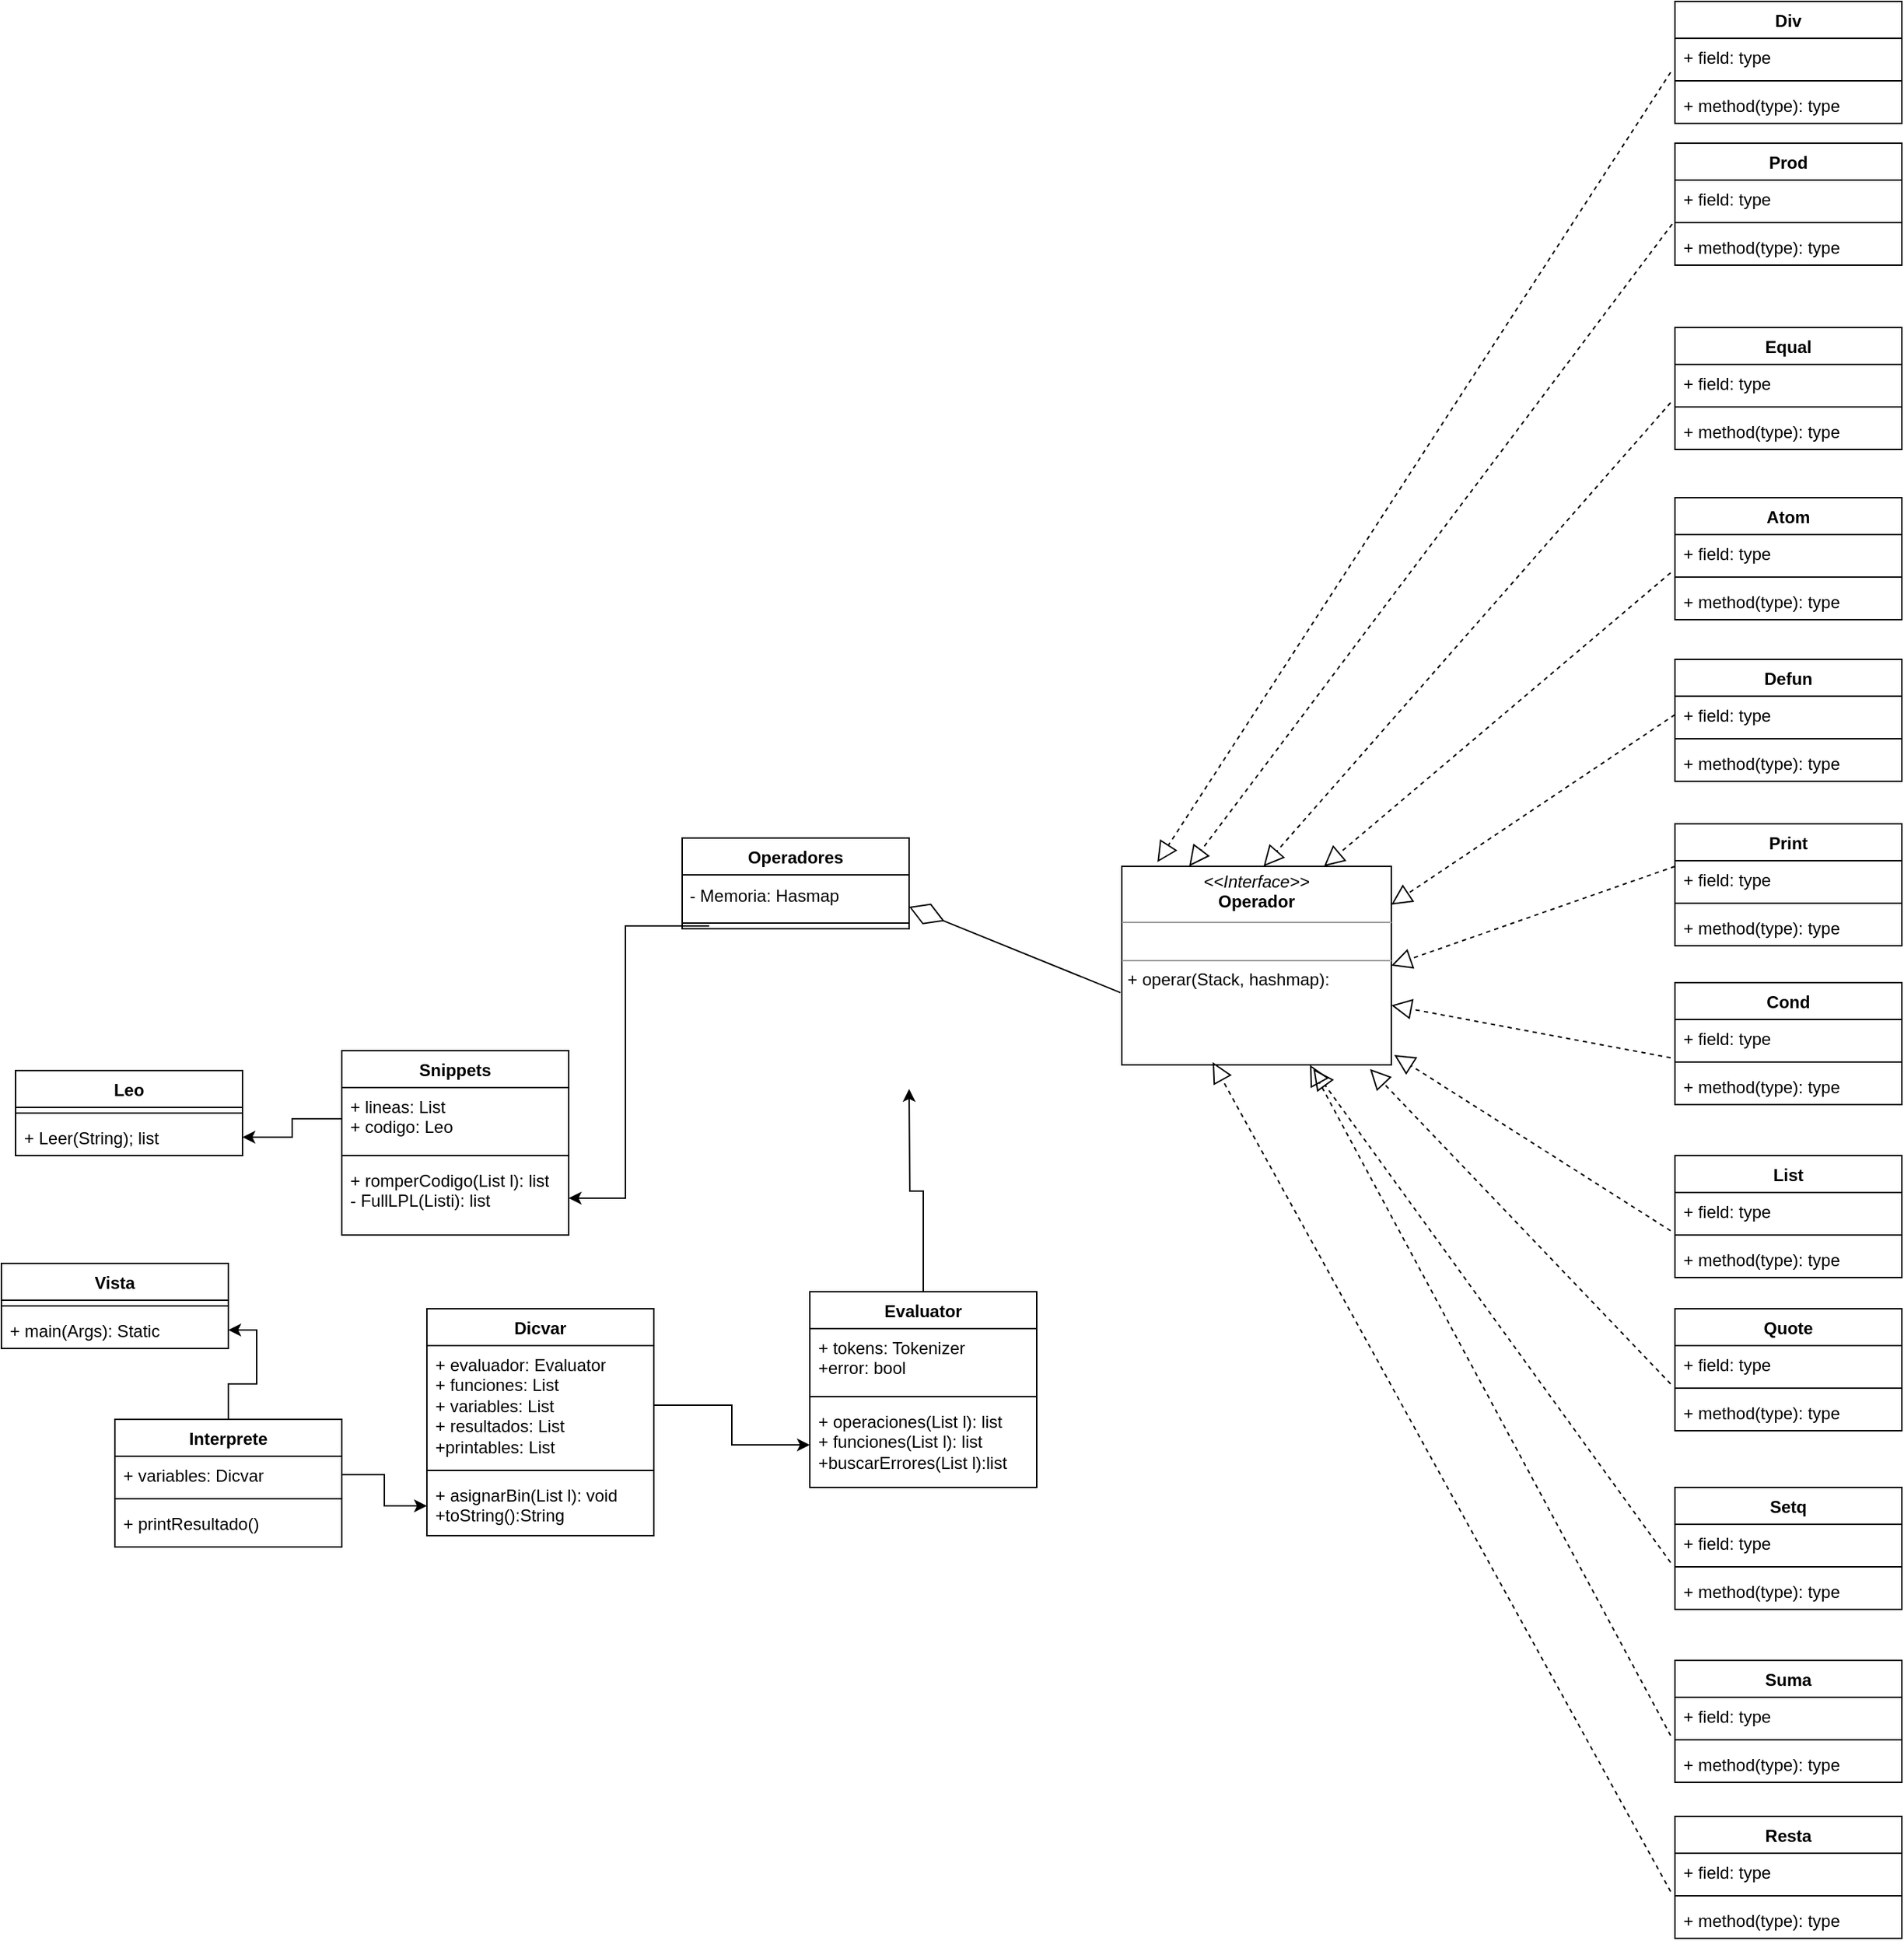 <mxfile version="23.1.5" type="github">
  <diagram name="Page-1" id="JpCuFXPdGt1TlHyqVDnh">
    <mxGraphModel dx="1408" dy="1866" grid="1" gridSize="10" guides="1" tooltips="1" connect="1" arrows="1" fold="1" page="1" pageScale="1" pageWidth="850" pageHeight="1100" math="0" shadow="0">
      <root>
        <mxCell id="0" />
        <mxCell id="1" parent="0" />
        <mxCell id="5UZbCJWthwGWNHGHdNs5-1" value="Leo" style="swimlane;fontStyle=1;align=center;verticalAlign=top;childLayout=stackLayout;horizontal=1;startSize=26;horizontalStack=0;resizeParent=1;resizeParentMax=0;resizeLast=0;collapsible=1;marginBottom=0;whiteSpace=wrap;html=1;" parent="1" vertex="1">
          <mxGeometry x="40" y="204" width="160" height="60" as="geometry" />
        </mxCell>
        <mxCell id="5UZbCJWthwGWNHGHdNs5-3" value="" style="line;strokeWidth=1;fillColor=none;align=left;verticalAlign=middle;spacingTop=-1;spacingLeft=3;spacingRight=3;rotatable=0;labelPosition=right;points=[];portConstraint=eastwest;strokeColor=inherit;" parent="5UZbCJWthwGWNHGHdNs5-1" vertex="1">
          <mxGeometry y="26" width="160" height="8" as="geometry" />
        </mxCell>
        <mxCell id="5UZbCJWthwGWNHGHdNs5-4" value="+ Leer(String); list" style="text;strokeColor=none;fillColor=none;align=left;verticalAlign=top;spacingLeft=4;spacingRight=4;overflow=hidden;rotatable=0;points=[[0,0.5],[1,0.5]];portConstraint=eastwest;whiteSpace=wrap;html=1;" parent="5UZbCJWthwGWNHGHdNs5-1" vertex="1">
          <mxGeometry y="34" width="160" height="26" as="geometry" />
        </mxCell>
        <mxCell id="5UZbCJWthwGWNHGHdNs5-5" value="Snippets" style="swimlane;fontStyle=1;align=center;verticalAlign=top;childLayout=stackLayout;horizontal=1;startSize=26;horizontalStack=0;resizeParent=1;resizeParentMax=0;resizeLast=0;collapsible=1;marginBottom=0;whiteSpace=wrap;html=1;" parent="1" vertex="1">
          <mxGeometry x="270" y="190" width="160" height="130" as="geometry" />
        </mxCell>
        <mxCell id="5UZbCJWthwGWNHGHdNs5-6" value="+ lineas: List&lt;br&gt;&lt;div&gt;+ codigo: Leo &lt;br&gt;&lt;/div&gt;" style="text;strokeColor=none;fillColor=none;align=left;verticalAlign=top;spacingLeft=4;spacingRight=4;overflow=hidden;rotatable=0;points=[[0,0.5],[1,0.5]];portConstraint=eastwest;whiteSpace=wrap;html=1;" parent="5UZbCJWthwGWNHGHdNs5-5" vertex="1">
          <mxGeometry y="26" width="160" height="44" as="geometry" />
        </mxCell>
        <mxCell id="5UZbCJWthwGWNHGHdNs5-7" value="" style="line;strokeWidth=1;fillColor=none;align=left;verticalAlign=middle;spacingTop=-1;spacingLeft=3;spacingRight=3;rotatable=0;labelPosition=right;points=[];portConstraint=eastwest;strokeColor=inherit;" parent="5UZbCJWthwGWNHGHdNs5-5" vertex="1">
          <mxGeometry y="70" width="160" height="8" as="geometry" />
        </mxCell>
        <mxCell id="5UZbCJWthwGWNHGHdNs5-8" value="&lt;div&gt;+ romperCodigo(List l): list&lt;/div&gt;&lt;div&gt;- FullLPL(Listi): list&lt;br&gt;&lt;/div&gt;" style="text;strokeColor=none;fillColor=none;align=left;verticalAlign=top;spacingLeft=4;spacingRight=4;overflow=hidden;rotatable=0;points=[[0,0.5],[1,0.5]];portConstraint=eastwest;whiteSpace=wrap;html=1;" parent="5UZbCJWthwGWNHGHdNs5-5" vertex="1">
          <mxGeometry y="78" width="160" height="52" as="geometry" />
        </mxCell>
        <mxCell id="P4aWW70ou-ttkWRBa2Ba-13" value="" style="edgeStyle=orthogonalEdgeStyle;rounded=0;orthogonalLoop=1;jettySize=auto;html=1;" parent="1" source="fjU_ncSxpyJGAqyXhVNC-1" edge="1">
          <mxGeometry relative="1" as="geometry">
            <mxPoint x="670" y="217" as="targetPoint" />
          </mxGeometry>
        </mxCell>
        <mxCell id="fjU_ncSxpyJGAqyXhVNC-1" value="Evaluator" style="swimlane;fontStyle=1;align=center;verticalAlign=top;childLayout=stackLayout;horizontal=1;startSize=26;horizontalStack=0;resizeParent=1;resizeParentMax=0;resizeLast=0;collapsible=1;marginBottom=0;whiteSpace=wrap;html=1;" parent="1" vertex="1">
          <mxGeometry x="600" y="360" width="160" height="138" as="geometry" />
        </mxCell>
        <mxCell id="fjU_ncSxpyJGAqyXhVNC-2" value="+ tokens: Tokenizer&lt;br&gt;+error: bool" style="text;strokeColor=none;fillColor=none;align=left;verticalAlign=top;spacingLeft=4;spacingRight=4;overflow=hidden;rotatable=0;points=[[0,0.5],[1,0.5]];portConstraint=eastwest;whiteSpace=wrap;html=1;" parent="fjU_ncSxpyJGAqyXhVNC-1" vertex="1">
          <mxGeometry y="26" width="160" height="44" as="geometry" />
        </mxCell>
        <mxCell id="fjU_ncSxpyJGAqyXhVNC-3" value="" style="line;strokeWidth=1;fillColor=none;align=left;verticalAlign=middle;spacingTop=-1;spacingLeft=3;spacingRight=3;rotatable=0;labelPosition=right;points=[];portConstraint=eastwest;strokeColor=inherit;" parent="fjU_ncSxpyJGAqyXhVNC-1" vertex="1">
          <mxGeometry y="70" width="160" height="8" as="geometry" />
        </mxCell>
        <mxCell id="fjU_ncSxpyJGAqyXhVNC-4" value="+ operaciones(List l): list&lt;br&gt;+ funciones(List l): list&lt;br&gt;+buscarErrores(List l):list" style="text;strokeColor=none;fillColor=none;align=left;verticalAlign=top;spacingLeft=4;spacingRight=4;overflow=hidden;rotatable=0;points=[[0,0.5],[1,0.5]];portConstraint=eastwest;whiteSpace=wrap;html=1;" parent="fjU_ncSxpyJGAqyXhVNC-1" vertex="1">
          <mxGeometry y="78" width="160" height="60" as="geometry" />
        </mxCell>
        <mxCell id="fjU_ncSxpyJGAqyXhVNC-5" value="Operadores" style="swimlane;fontStyle=1;align=center;verticalAlign=top;childLayout=stackLayout;horizontal=1;startSize=26;horizontalStack=0;resizeParent=1;resizeParentMax=0;resizeLast=0;collapsible=1;marginBottom=0;whiteSpace=wrap;html=1;" parent="1" vertex="1">
          <mxGeometry x="510" y="40" width="160" height="64" as="geometry" />
        </mxCell>
        <mxCell id="BezV7rV77AQj2X8olvaz-1" value="&amp;nbsp;- Memoria: Hasmap " style="text;html=1;align=left;verticalAlign=middle;whiteSpace=wrap;rounded=0;" vertex="1" parent="fjU_ncSxpyJGAqyXhVNC-5">
          <mxGeometry y="26" width="160" height="30" as="geometry" />
        </mxCell>
        <mxCell id="fjU_ncSxpyJGAqyXhVNC-7" value="" style="line;strokeWidth=1;fillColor=none;align=left;verticalAlign=middle;spacingTop=-1;spacingLeft=3;spacingRight=3;rotatable=0;labelPosition=right;points=[];portConstraint=eastwest;strokeColor=inherit;" parent="fjU_ncSxpyJGAqyXhVNC-5" vertex="1">
          <mxGeometry y="56" width="160" height="8" as="geometry" />
        </mxCell>
        <mxCell id="fjU_ncSxpyJGAqyXhVNC-9" value="Dicvar" style="swimlane;fontStyle=1;align=center;verticalAlign=top;childLayout=stackLayout;horizontal=1;startSize=26;horizontalStack=0;resizeParent=1;resizeParentMax=0;resizeLast=0;collapsible=1;marginBottom=0;whiteSpace=wrap;html=1;" parent="1" vertex="1">
          <mxGeometry x="330" y="372" width="160" height="160" as="geometry" />
        </mxCell>
        <mxCell id="fjU_ncSxpyJGAqyXhVNC-10" value="+ evaluador: Evaluator&lt;br&gt;+ funciones: List&lt;br&gt;+ variables: List&lt;br&gt;+ resultados: List&lt;br&gt;+printables: List" style="text;strokeColor=none;fillColor=none;align=left;verticalAlign=top;spacingLeft=4;spacingRight=4;overflow=hidden;rotatable=0;points=[[0,0.5],[1,0.5]];portConstraint=eastwest;whiteSpace=wrap;html=1;" parent="fjU_ncSxpyJGAqyXhVNC-9" vertex="1">
          <mxGeometry y="26" width="160" height="84" as="geometry" />
        </mxCell>
        <mxCell id="fjU_ncSxpyJGAqyXhVNC-11" value="" style="line;strokeWidth=1;fillColor=none;align=left;verticalAlign=middle;spacingTop=-1;spacingLeft=3;spacingRight=3;rotatable=0;labelPosition=right;points=[];portConstraint=eastwest;strokeColor=inherit;" parent="fjU_ncSxpyJGAqyXhVNC-9" vertex="1">
          <mxGeometry y="110" width="160" height="8" as="geometry" />
        </mxCell>
        <mxCell id="fjU_ncSxpyJGAqyXhVNC-12" value="+ asignarBin(List l): void&lt;br&gt;+toString():String" style="text;strokeColor=none;fillColor=none;align=left;verticalAlign=top;spacingLeft=4;spacingRight=4;overflow=hidden;rotatable=0;points=[[0,0.5],[1,0.5]];portConstraint=eastwest;whiteSpace=wrap;html=1;" parent="fjU_ncSxpyJGAqyXhVNC-9" vertex="1">
          <mxGeometry y="118" width="160" height="42" as="geometry" />
        </mxCell>
        <mxCell id="P4aWW70ou-ttkWRBa2Ba-2" value="Vista" style="swimlane;fontStyle=1;align=center;verticalAlign=top;childLayout=stackLayout;horizontal=1;startSize=26;horizontalStack=0;resizeParent=1;resizeParentMax=0;resizeLast=0;collapsible=1;marginBottom=0;whiteSpace=wrap;html=1;" parent="1" vertex="1">
          <mxGeometry x="30" y="340" width="160" height="60" as="geometry" />
        </mxCell>
        <mxCell id="P4aWW70ou-ttkWRBa2Ba-4" value="" style="line;strokeWidth=1;fillColor=none;align=left;verticalAlign=middle;spacingTop=-1;spacingLeft=3;spacingRight=3;rotatable=0;labelPosition=right;points=[];portConstraint=eastwest;strokeColor=inherit;" parent="P4aWW70ou-ttkWRBa2Ba-2" vertex="1">
          <mxGeometry y="26" width="160" height="8" as="geometry" />
        </mxCell>
        <mxCell id="P4aWW70ou-ttkWRBa2Ba-5" value="+ main(Args): Static" style="text;strokeColor=none;fillColor=none;align=left;verticalAlign=top;spacingLeft=4;spacingRight=4;overflow=hidden;rotatable=0;points=[[0,0.5],[1,0.5]];portConstraint=eastwest;whiteSpace=wrap;html=1;" parent="P4aWW70ou-ttkWRBa2Ba-2" vertex="1">
          <mxGeometry y="34" width="160" height="26" as="geometry" />
        </mxCell>
        <mxCell id="P4aWW70ou-ttkWRBa2Ba-11" value="" style="edgeStyle=orthogonalEdgeStyle;rounded=0;orthogonalLoop=1;jettySize=auto;html=1;" parent="1" source="5UZbCJWthwGWNHGHdNs5-6" target="5UZbCJWthwGWNHGHdNs5-4" edge="1">
          <mxGeometry relative="1" as="geometry" />
        </mxCell>
        <mxCell id="P4aWW70ou-ttkWRBa2Ba-12" value="" style="edgeStyle=orthogonalEdgeStyle;rounded=0;orthogonalLoop=1;jettySize=auto;html=1;exitX=0.119;exitY=0.75;exitDx=0;exitDy=0;exitPerimeter=0;" parent="1" source="fjU_ncSxpyJGAqyXhVNC-7" target="5UZbCJWthwGWNHGHdNs5-8" edge="1">
          <mxGeometry relative="1" as="geometry">
            <mxPoint x="510" y="217" as="sourcePoint" />
          </mxGeometry>
        </mxCell>
        <mxCell id="P4aWW70ou-ttkWRBa2Ba-14" value="" style="edgeStyle=orthogonalEdgeStyle;rounded=0;orthogonalLoop=1;jettySize=auto;html=1;" parent="1" source="fjU_ncSxpyJGAqyXhVNC-10" target="fjU_ncSxpyJGAqyXhVNC-4" edge="1">
          <mxGeometry relative="1" as="geometry" />
        </mxCell>
        <mxCell id="P4aWW70ou-ttkWRBa2Ba-21" value="" style="edgeStyle=orthogonalEdgeStyle;rounded=0;orthogonalLoop=1;jettySize=auto;html=1;" parent="1" source="P4aWW70ou-ttkWRBa2Ba-16" target="P4aWW70ou-ttkWRBa2Ba-5" edge="1">
          <mxGeometry relative="1" as="geometry" />
        </mxCell>
        <mxCell id="P4aWW70ou-ttkWRBa2Ba-16" value="Interprete" style="swimlane;fontStyle=1;align=center;verticalAlign=top;childLayout=stackLayout;horizontal=1;startSize=26;horizontalStack=0;resizeParent=1;resizeParentMax=0;resizeLast=0;collapsible=1;marginBottom=0;whiteSpace=wrap;html=1;" parent="1" vertex="1">
          <mxGeometry x="110" y="450" width="160" height="90" as="geometry" />
        </mxCell>
        <mxCell id="P4aWW70ou-ttkWRBa2Ba-17" value="+ variables: Dicvar" style="text;strokeColor=none;fillColor=none;align=left;verticalAlign=top;spacingLeft=4;spacingRight=4;overflow=hidden;rotatable=0;points=[[0,0.5],[1,0.5]];portConstraint=eastwest;whiteSpace=wrap;html=1;" parent="P4aWW70ou-ttkWRBa2Ba-16" vertex="1">
          <mxGeometry y="26" width="160" height="26" as="geometry" />
        </mxCell>
        <mxCell id="P4aWW70ou-ttkWRBa2Ba-18" value="" style="line;strokeWidth=1;fillColor=none;align=left;verticalAlign=middle;spacingTop=-1;spacingLeft=3;spacingRight=3;rotatable=0;labelPosition=right;points=[];portConstraint=eastwest;strokeColor=inherit;" parent="P4aWW70ou-ttkWRBa2Ba-16" vertex="1">
          <mxGeometry y="52" width="160" height="8" as="geometry" />
        </mxCell>
        <mxCell id="P4aWW70ou-ttkWRBa2Ba-19" value="+ printResultado()" style="text;strokeColor=none;fillColor=none;align=left;verticalAlign=top;spacingLeft=4;spacingRight=4;overflow=hidden;rotatable=0;points=[[0,0.5],[1,0.5]];portConstraint=eastwest;whiteSpace=wrap;html=1;" parent="P4aWW70ou-ttkWRBa2Ba-16" vertex="1">
          <mxGeometry y="60" width="160" height="30" as="geometry" />
        </mxCell>
        <mxCell id="P4aWW70ou-ttkWRBa2Ba-20" value="" style="edgeStyle=orthogonalEdgeStyle;rounded=0;orthogonalLoop=1;jettySize=auto;html=1;" parent="1" source="P4aWW70ou-ttkWRBa2Ba-17" target="fjU_ncSxpyJGAqyXhVNC-12" edge="1">
          <mxGeometry relative="1" as="geometry" />
        </mxCell>
        <mxCell id="BezV7rV77AQj2X8olvaz-2" value="&lt;p style=&quot;margin:0px;margin-top:4px;text-align:center;&quot;&gt;&lt;i&gt;&amp;lt;&amp;lt;Interface&amp;gt;&amp;gt;&lt;/i&gt;&lt;br&gt;&lt;b&gt;Operador&lt;/b&gt;&lt;br&gt;&lt;/p&gt;&lt;hr size=&quot;1&quot;&gt;&lt;p style=&quot;margin:0px;margin-left:4px;&quot;&gt;&lt;br&gt;&lt;/p&gt;&lt;hr size=&quot;1&quot;&gt;&lt;p style=&quot;margin:0px;margin-left:4px;&quot;&gt;+ operar(Stack, hashmap):&lt;/p&gt;&lt;p style=&quot;margin:0px;margin-left:4px;&quot;&gt;&lt;br&gt;&lt;/p&gt;" style="verticalAlign=top;align=left;overflow=fill;html=1;whiteSpace=wrap;" vertex="1" parent="1">
          <mxGeometry x="820" y="60" width="190" height="140" as="geometry" />
        </mxCell>
        <mxCell id="BezV7rV77AQj2X8olvaz-3" value="" style="endArrow=diamondThin;endFill=0;endSize=24;html=1;rounded=0;exitX=-0.005;exitY=0.636;exitDx=0;exitDy=0;exitPerimeter=0;entryX=1;entryY=0.75;entryDx=0;entryDy=0;" edge="1" parent="1" source="BezV7rV77AQj2X8olvaz-2" target="BezV7rV77AQj2X8olvaz-1">
          <mxGeometry width="160" relative="1" as="geometry">
            <mxPoint x="750" y="400" as="sourcePoint" />
            <mxPoint x="910" y="400" as="targetPoint" />
          </mxGeometry>
        </mxCell>
        <mxCell id="BezV7rV77AQj2X8olvaz-4" value="" style="endArrow=block;dashed=1;endFill=0;endSize=12;html=1;rounded=0;entryX=1;entryY=0.193;entryDx=0;entryDy=0;entryPerimeter=0;exitX=0;exitY=0.5;exitDx=0;exitDy=0;" edge="1" parent="1" source="BezV7rV77AQj2X8olvaz-6" target="BezV7rV77AQj2X8olvaz-2">
          <mxGeometry width="160" relative="1" as="geometry">
            <mxPoint x="1210" y="-114" as="sourcePoint" />
            <mxPoint x="1270" y="400" as="targetPoint" />
          </mxGeometry>
        </mxCell>
        <mxCell id="BezV7rV77AQj2X8olvaz-5" value="Defun" style="swimlane;fontStyle=1;align=center;verticalAlign=top;childLayout=stackLayout;horizontal=1;startSize=26;horizontalStack=0;resizeParent=1;resizeParentMax=0;resizeLast=0;collapsible=1;marginBottom=0;whiteSpace=wrap;html=1;" vertex="1" parent="1">
          <mxGeometry x="1210" y="-86" width="160" height="86" as="geometry" />
        </mxCell>
        <mxCell id="BezV7rV77AQj2X8olvaz-6" value="+ field: type" style="text;strokeColor=none;fillColor=none;align=left;verticalAlign=top;spacingLeft=4;spacingRight=4;overflow=hidden;rotatable=0;points=[[0,0.5],[1,0.5]];portConstraint=eastwest;whiteSpace=wrap;html=1;" vertex="1" parent="BezV7rV77AQj2X8olvaz-5">
          <mxGeometry y="26" width="160" height="26" as="geometry" />
        </mxCell>
        <mxCell id="BezV7rV77AQj2X8olvaz-7" value="" style="line;strokeWidth=1;fillColor=none;align=left;verticalAlign=middle;spacingTop=-1;spacingLeft=3;spacingRight=3;rotatable=0;labelPosition=right;points=[];portConstraint=eastwest;strokeColor=inherit;" vertex="1" parent="BezV7rV77AQj2X8olvaz-5">
          <mxGeometry y="52" width="160" height="8" as="geometry" />
        </mxCell>
        <mxCell id="BezV7rV77AQj2X8olvaz-8" value="+ method(type): type" style="text;strokeColor=none;fillColor=none;align=left;verticalAlign=top;spacingLeft=4;spacingRight=4;overflow=hidden;rotatable=0;points=[[0,0.5],[1,0.5]];portConstraint=eastwest;whiteSpace=wrap;html=1;" vertex="1" parent="BezV7rV77AQj2X8olvaz-5">
          <mxGeometry y="60" width="160" height="26" as="geometry" />
        </mxCell>
        <mxCell id="BezV7rV77AQj2X8olvaz-12" value="Print" style="swimlane;fontStyle=1;align=center;verticalAlign=top;childLayout=stackLayout;horizontal=1;startSize=26;horizontalStack=0;resizeParent=1;resizeParentMax=0;resizeLast=0;collapsible=1;marginBottom=0;whiteSpace=wrap;html=1;" vertex="1" parent="1">
          <mxGeometry x="1210" y="30" width="160" height="86" as="geometry" />
        </mxCell>
        <mxCell id="BezV7rV77AQj2X8olvaz-13" value="+ field: type" style="text;strokeColor=none;fillColor=none;align=left;verticalAlign=top;spacingLeft=4;spacingRight=4;overflow=hidden;rotatable=0;points=[[0,0.5],[1,0.5]];portConstraint=eastwest;whiteSpace=wrap;html=1;" vertex="1" parent="BezV7rV77AQj2X8olvaz-12">
          <mxGeometry y="26" width="160" height="26" as="geometry" />
        </mxCell>
        <mxCell id="BezV7rV77AQj2X8olvaz-14" value="" style="line;strokeWidth=1;fillColor=none;align=left;verticalAlign=middle;spacingTop=-1;spacingLeft=3;spacingRight=3;rotatable=0;labelPosition=right;points=[];portConstraint=eastwest;strokeColor=inherit;" vertex="1" parent="BezV7rV77AQj2X8olvaz-12">
          <mxGeometry y="52" width="160" height="8" as="geometry" />
        </mxCell>
        <mxCell id="BezV7rV77AQj2X8olvaz-15" value="+ method(type): type" style="text;strokeColor=none;fillColor=none;align=left;verticalAlign=top;spacingLeft=4;spacingRight=4;overflow=hidden;rotatable=0;points=[[0,0.5],[1,0.5]];portConstraint=eastwest;whiteSpace=wrap;html=1;" vertex="1" parent="BezV7rV77AQj2X8olvaz-12">
          <mxGeometry y="60" width="160" height="26" as="geometry" />
        </mxCell>
        <mxCell id="BezV7rV77AQj2X8olvaz-17" value="Cond" style="swimlane;fontStyle=1;align=center;verticalAlign=top;childLayout=stackLayout;horizontal=1;startSize=26;horizontalStack=0;resizeParent=1;resizeParentMax=0;resizeLast=0;collapsible=1;marginBottom=0;whiteSpace=wrap;html=1;" vertex="1" parent="1">
          <mxGeometry x="1210" y="142" width="160" height="86" as="geometry" />
        </mxCell>
        <mxCell id="BezV7rV77AQj2X8olvaz-18" value="+ field: type" style="text;strokeColor=none;fillColor=none;align=left;verticalAlign=top;spacingLeft=4;spacingRight=4;overflow=hidden;rotatable=0;points=[[0,0.5],[1,0.5]];portConstraint=eastwest;whiteSpace=wrap;html=1;" vertex="1" parent="BezV7rV77AQj2X8olvaz-17">
          <mxGeometry y="26" width="160" height="26" as="geometry" />
        </mxCell>
        <mxCell id="BezV7rV77AQj2X8olvaz-19" value="" style="line;strokeWidth=1;fillColor=none;align=left;verticalAlign=middle;spacingTop=-1;spacingLeft=3;spacingRight=3;rotatable=0;labelPosition=right;points=[];portConstraint=eastwest;strokeColor=inherit;" vertex="1" parent="BezV7rV77AQj2X8olvaz-17">
          <mxGeometry y="52" width="160" height="8" as="geometry" />
        </mxCell>
        <mxCell id="BezV7rV77AQj2X8olvaz-20" value="+ method(type): type" style="text;strokeColor=none;fillColor=none;align=left;verticalAlign=top;spacingLeft=4;spacingRight=4;overflow=hidden;rotatable=0;points=[[0,0.5],[1,0.5]];portConstraint=eastwest;whiteSpace=wrap;html=1;" vertex="1" parent="BezV7rV77AQj2X8olvaz-17">
          <mxGeometry y="60" width="160" height="26" as="geometry" />
        </mxCell>
        <mxCell id="BezV7rV77AQj2X8olvaz-21" value="" style="endArrow=block;dashed=1;endFill=0;endSize=12;html=1;rounded=0;entryX=1;entryY=0.5;entryDx=0;entryDy=0;" edge="1" parent="1" target="BezV7rV77AQj2X8olvaz-2">
          <mxGeometry width="160" relative="1" as="geometry">
            <mxPoint x="1210" y="60" as="sourcePoint" />
            <mxPoint x="1010" y="261" as="targetPoint" />
          </mxGeometry>
        </mxCell>
        <mxCell id="BezV7rV77AQj2X8olvaz-22" value="" style="endArrow=block;dashed=1;endFill=0;endSize=12;html=1;rounded=0;entryX=1;entryY=0.7;entryDx=0;entryDy=0;entryPerimeter=0;exitX=-0.019;exitY=1.038;exitDx=0;exitDy=0;exitPerimeter=0;" edge="1" parent="1" source="BezV7rV77AQj2X8olvaz-18" target="BezV7rV77AQj2X8olvaz-2">
          <mxGeometry width="160" relative="1" as="geometry">
            <mxPoint x="1220" y="199" as="sourcePoint" />
            <mxPoint x="1020" y="400" as="targetPoint" />
          </mxGeometry>
        </mxCell>
        <mxCell id="BezV7rV77AQj2X8olvaz-23" value="List" style="swimlane;fontStyle=1;align=center;verticalAlign=top;childLayout=stackLayout;horizontal=1;startSize=26;horizontalStack=0;resizeParent=1;resizeParentMax=0;resizeLast=0;collapsible=1;marginBottom=0;whiteSpace=wrap;html=1;" vertex="1" parent="1">
          <mxGeometry x="1210" y="264" width="160" height="86" as="geometry" />
        </mxCell>
        <mxCell id="BezV7rV77AQj2X8olvaz-24" value="+ field: type" style="text;strokeColor=none;fillColor=none;align=left;verticalAlign=top;spacingLeft=4;spacingRight=4;overflow=hidden;rotatable=0;points=[[0,0.5],[1,0.5]];portConstraint=eastwest;whiteSpace=wrap;html=1;" vertex="1" parent="BezV7rV77AQj2X8olvaz-23">
          <mxGeometry y="26" width="160" height="26" as="geometry" />
        </mxCell>
        <mxCell id="BezV7rV77AQj2X8olvaz-25" value="" style="line;strokeWidth=1;fillColor=none;align=left;verticalAlign=middle;spacingTop=-1;spacingLeft=3;spacingRight=3;rotatable=0;labelPosition=right;points=[];portConstraint=eastwest;strokeColor=inherit;" vertex="1" parent="BezV7rV77AQj2X8olvaz-23">
          <mxGeometry y="52" width="160" height="8" as="geometry" />
        </mxCell>
        <mxCell id="BezV7rV77AQj2X8olvaz-26" value="+ method(type): type" style="text;strokeColor=none;fillColor=none;align=left;verticalAlign=top;spacingLeft=4;spacingRight=4;overflow=hidden;rotatable=0;points=[[0,0.5],[1,0.5]];portConstraint=eastwest;whiteSpace=wrap;html=1;" vertex="1" parent="BezV7rV77AQj2X8olvaz-23">
          <mxGeometry y="60" width="160" height="26" as="geometry" />
        </mxCell>
        <mxCell id="BezV7rV77AQj2X8olvaz-27" value="" style="endArrow=block;dashed=1;endFill=0;endSize=12;html=1;rounded=0;entryX=1.011;entryY=0.95;entryDx=0;entryDy=0;entryPerimeter=0;exitX=-0.019;exitY=1.038;exitDx=0;exitDy=0;exitPerimeter=0;" edge="1" parent="1" source="BezV7rV77AQj2X8olvaz-24" target="BezV7rV77AQj2X8olvaz-2">
          <mxGeometry width="160" relative="1" as="geometry">
            <mxPoint x="1210" y="389" as="sourcePoint" />
            <mxPoint x="1010" y="590" as="targetPoint" />
          </mxGeometry>
        </mxCell>
        <mxCell id="BezV7rV77AQj2X8olvaz-28" value="Quote" style="swimlane;fontStyle=1;align=center;verticalAlign=top;childLayout=stackLayout;horizontal=1;startSize=26;horizontalStack=0;resizeParent=1;resizeParentMax=0;resizeLast=0;collapsible=1;marginBottom=0;whiteSpace=wrap;html=1;" vertex="1" parent="1">
          <mxGeometry x="1210" y="372" width="160" height="86" as="geometry" />
        </mxCell>
        <mxCell id="BezV7rV77AQj2X8olvaz-29" value="+ field: type" style="text;strokeColor=none;fillColor=none;align=left;verticalAlign=top;spacingLeft=4;spacingRight=4;overflow=hidden;rotatable=0;points=[[0,0.5],[1,0.5]];portConstraint=eastwest;whiteSpace=wrap;html=1;" vertex="1" parent="BezV7rV77AQj2X8olvaz-28">
          <mxGeometry y="26" width="160" height="26" as="geometry" />
        </mxCell>
        <mxCell id="BezV7rV77AQj2X8olvaz-30" value="" style="line;strokeWidth=1;fillColor=none;align=left;verticalAlign=middle;spacingTop=-1;spacingLeft=3;spacingRight=3;rotatable=0;labelPosition=right;points=[];portConstraint=eastwest;strokeColor=inherit;" vertex="1" parent="BezV7rV77AQj2X8olvaz-28">
          <mxGeometry y="52" width="160" height="8" as="geometry" />
        </mxCell>
        <mxCell id="BezV7rV77AQj2X8olvaz-31" value="+ method(type): type" style="text;strokeColor=none;fillColor=none;align=left;verticalAlign=top;spacingLeft=4;spacingRight=4;overflow=hidden;rotatable=0;points=[[0,0.5],[1,0.5]];portConstraint=eastwest;whiteSpace=wrap;html=1;" vertex="1" parent="BezV7rV77AQj2X8olvaz-28">
          <mxGeometry y="60" width="160" height="26" as="geometry" />
        </mxCell>
        <mxCell id="BezV7rV77AQj2X8olvaz-32" value="" style="endArrow=block;dashed=1;endFill=0;endSize=12;html=1;rounded=0;entryX=0.921;entryY=1.021;entryDx=0;entryDy=0;entryPerimeter=0;exitX=-0.019;exitY=1.038;exitDx=0;exitDy=0;exitPerimeter=0;" edge="1" parent="1" source="BezV7rV77AQj2X8olvaz-29" target="BezV7rV77AQj2X8olvaz-2">
          <mxGeometry width="160" relative="1" as="geometry">
            <mxPoint x="1200" y="527" as="sourcePoint" />
            <mxPoint x="1000" y="728" as="targetPoint" />
          </mxGeometry>
        </mxCell>
        <mxCell id="BezV7rV77AQj2X8olvaz-33" value="Setq" style="swimlane;fontStyle=1;align=center;verticalAlign=top;childLayout=stackLayout;horizontal=1;startSize=26;horizontalStack=0;resizeParent=1;resizeParentMax=0;resizeLast=0;collapsible=1;marginBottom=0;whiteSpace=wrap;html=1;" vertex="1" parent="1">
          <mxGeometry x="1210" y="498" width="160" height="86" as="geometry" />
        </mxCell>
        <mxCell id="BezV7rV77AQj2X8olvaz-34" value="+ field: type" style="text;strokeColor=none;fillColor=none;align=left;verticalAlign=top;spacingLeft=4;spacingRight=4;overflow=hidden;rotatable=0;points=[[0,0.5],[1,0.5]];portConstraint=eastwest;whiteSpace=wrap;html=1;" vertex="1" parent="BezV7rV77AQj2X8olvaz-33">
          <mxGeometry y="26" width="160" height="26" as="geometry" />
        </mxCell>
        <mxCell id="BezV7rV77AQj2X8olvaz-35" value="" style="line;strokeWidth=1;fillColor=none;align=left;verticalAlign=middle;spacingTop=-1;spacingLeft=3;spacingRight=3;rotatable=0;labelPosition=right;points=[];portConstraint=eastwest;strokeColor=inherit;" vertex="1" parent="BezV7rV77AQj2X8olvaz-33">
          <mxGeometry y="52" width="160" height="8" as="geometry" />
        </mxCell>
        <mxCell id="BezV7rV77AQj2X8olvaz-36" value="+ method(type): type" style="text;strokeColor=none;fillColor=none;align=left;verticalAlign=top;spacingLeft=4;spacingRight=4;overflow=hidden;rotatable=0;points=[[0,0.5],[1,0.5]];portConstraint=eastwest;whiteSpace=wrap;html=1;" vertex="1" parent="BezV7rV77AQj2X8olvaz-33">
          <mxGeometry y="60" width="160" height="26" as="geometry" />
        </mxCell>
        <mxCell id="BezV7rV77AQj2X8olvaz-37" value="" style="endArrow=block;dashed=1;endFill=0;endSize=12;html=1;rounded=0;entryX=0.711;entryY=1.021;entryDx=0;entryDy=0;entryPerimeter=0;exitX=-0.019;exitY=1.038;exitDx=0;exitDy=0;exitPerimeter=0;" edge="1" parent="1" source="BezV7rV77AQj2X8olvaz-34" target="BezV7rV77AQj2X8olvaz-2">
          <mxGeometry width="160" relative="1" as="geometry">
            <mxPoint x="1210" y="659" as="sourcePoint" />
            <mxPoint x="1010" y="860" as="targetPoint" />
          </mxGeometry>
        </mxCell>
        <mxCell id="BezV7rV77AQj2X8olvaz-38" value="Atom" style="swimlane;fontStyle=1;align=center;verticalAlign=top;childLayout=stackLayout;horizontal=1;startSize=26;horizontalStack=0;resizeParent=1;resizeParentMax=0;resizeLast=0;collapsible=1;marginBottom=0;whiteSpace=wrap;html=1;" vertex="1" parent="1">
          <mxGeometry x="1210" y="-200" width="160" height="86" as="geometry" />
        </mxCell>
        <mxCell id="BezV7rV77AQj2X8olvaz-39" value="+ field: type" style="text;strokeColor=none;fillColor=none;align=left;verticalAlign=top;spacingLeft=4;spacingRight=4;overflow=hidden;rotatable=0;points=[[0,0.5],[1,0.5]];portConstraint=eastwest;whiteSpace=wrap;html=1;" vertex="1" parent="BezV7rV77AQj2X8olvaz-38">
          <mxGeometry y="26" width="160" height="26" as="geometry" />
        </mxCell>
        <mxCell id="BezV7rV77AQj2X8olvaz-40" value="" style="line;strokeWidth=1;fillColor=none;align=left;verticalAlign=middle;spacingTop=-1;spacingLeft=3;spacingRight=3;rotatable=0;labelPosition=right;points=[];portConstraint=eastwest;strokeColor=inherit;" vertex="1" parent="BezV7rV77AQj2X8olvaz-38">
          <mxGeometry y="52" width="160" height="8" as="geometry" />
        </mxCell>
        <mxCell id="BezV7rV77AQj2X8olvaz-41" value="+ method(type): type" style="text;strokeColor=none;fillColor=none;align=left;verticalAlign=top;spacingLeft=4;spacingRight=4;overflow=hidden;rotatable=0;points=[[0,0.5],[1,0.5]];portConstraint=eastwest;whiteSpace=wrap;html=1;" vertex="1" parent="BezV7rV77AQj2X8olvaz-38">
          <mxGeometry y="60" width="160" height="26" as="geometry" />
        </mxCell>
        <mxCell id="BezV7rV77AQj2X8olvaz-42" value="" style="endArrow=block;dashed=1;endFill=0;endSize=12;html=1;rounded=0;entryX=0.75;entryY=0;entryDx=0;entryDy=0;exitX=-0.019;exitY=1.038;exitDx=0;exitDy=0;exitPerimeter=0;" edge="1" parent="1" source="BezV7rV77AQj2X8olvaz-39" target="BezV7rV77AQj2X8olvaz-2">
          <mxGeometry width="160" relative="1" as="geometry">
            <mxPoint x="1260" y="239" as="sourcePoint" />
            <mxPoint x="1060" y="440" as="targetPoint" />
          </mxGeometry>
        </mxCell>
        <mxCell id="BezV7rV77AQj2X8olvaz-43" value="Equal" style="swimlane;fontStyle=1;align=center;verticalAlign=top;childLayout=stackLayout;horizontal=1;startSize=26;horizontalStack=0;resizeParent=1;resizeParentMax=0;resizeLast=0;collapsible=1;marginBottom=0;whiteSpace=wrap;html=1;" vertex="1" parent="1">
          <mxGeometry x="1210" y="-320" width="160" height="86" as="geometry" />
        </mxCell>
        <mxCell id="BezV7rV77AQj2X8olvaz-44" value="+ field: type" style="text;strokeColor=none;fillColor=none;align=left;verticalAlign=top;spacingLeft=4;spacingRight=4;overflow=hidden;rotatable=0;points=[[0,0.5],[1,0.5]];portConstraint=eastwest;whiteSpace=wrap;html=1;" vertex="1" parent="BezV7rV77AQj2X8olvaz-43">
          <mxGeometry y="26" width="160" height="26" as="geometry" />
        </mxCell>
        <mxCell id="BezV7rV77AQj2X8olvaz-45" value="" style="line;strokeWidth=1;fillColor=none;align=left;verticalAlign=middle;spacingTop=-1;spacingLeft=3;spacingRight=3;rotatable=0;labelPosition=right;points=[];portConstraint=eastwest;strokeColor=inherit;" vertex="1" parent="BezV7rV77AQj2X8olvaz-43">
          <mxGeometry y="52" width="160" height="8" as="geometry" />
        </mxCell>
        <mxCell id="BezV7rV77AQj2X8olvaz-46" value="+ method(type): type" style="text;strokeColor=none;fillColor=none;align=left;verticalAlign=top;spacingLeft=4;spacingRight=4;overflow=hidden;rotatable=0;points=[[0,0.5],[1,0.5]];portConstraint=eastwest;whiteSpace=wrap;html=1;" vertex="1" parent="BezV7rV77AQj2X8olvaz-43">
          <mxGeometry y="60" width="160" height="26" as="geometry" />
        </mxCell>
        <mxCell id="BezV7rV77AQj2X8olvaz-47" value="" style="endArrow=block;dashed=1;endFill=0;endSize=12;html=1;rounded=0;exitX=-0.019;exitY=1.038;exitDx=0;exitDy=0;exitPerimeter=0;entryX=0.526;entryY=0;entryDx=0;entryDy=0;entryPerimeter=0;" edge="1" parent="1" source="BezV7rV77AQj2X8olvaz-44" target="BezV7rV77AQj2X8olvaz-2">
          <mxGeometry width="160" relative="1" as="geometry">
            <mxPoint x="1200" y="-371" as="sourcePoint" />
            <mxPoint x="920" y="50" as="targetPoint" />
          </mxGeometry>
        </mxCell>
        <mxCell id="BezV7rV77AQj2X8olvaz-48" value="Suma" style="swimlane;fontStyle=1;align=center;verticalAlign=top;childLayout=stackLayout;horizontal=1;startSize=26;horizontalStack=0;resizeParent=1;resizeParentMax=0;resizeLast=0;collapsible=1;marginBottom=0;whiteSpace=wrap;html=1;" vertex="1" parent="1">
          <mxGeometry x="1210" y="620" width="160" height="86" as="geometry" />
        </mxCell>
        <mxCell id="BezV7rV77AQj2X8olvaz-49" value="+ field: type" style="text;strokeColor=none;fillColor=none;align=left;verticalAlign=top;spacingLeft=4;spacingRight=4;overflow=hidden;rotatable=0;points=[[0,0.5],[1,0.5]];portConstraint=eastwest;whiteSpace=wrap;html=1;" vertex="1" parent="BezV7rV77AQj2X8olvaz-48">
          <mxGeometry y="26" width="160" height="26" as="geometry" />
        </mxCell>
        <mxCell id="BezV7rV77AQj2X8olvaz-50" value="" style="line;strokeWidth=1;fillColor=none;align=left;verticalAlign=middle;spacingTop=-1;spacingLeft=3;spacingRight=3;rotatable=0;labelPosition=right;points=[];portConstraint=eastwest;strokeColor=inherit;" vertex="1" parent="BezV7rV77AQj2X8olvaz-48">
          <mxGeometry y="52" width="160" height="8" as="geometry" />
        </mxCell>
        <mxCell id="BezV7rV77AQj2X8olvaz-51" value="+ method(type): type" style="text;strokeColor=none;fillColor=none;align=left;verticalAlign=top;spacingLeft=4;spacingRight=4;overflow=hidden;rotatable=0;points=[[0,0.5],[1,0.5]];portConstraint=eastwest;whiteSpace=wrap;html=1;" vertex="1" parent="BezV7rV77AQj2X8olvaz-48">
          <mxGeometry y="60" width="160" height="26" as="geometry" />
        </mxCell>
        <mxCell id="BezV7rV77AQj2X8olvaz-52" value="" style="endArrow=block;dashed=1;endFill=0;endSize=12;html=1;rounded=0;exitX=-0.019;exitY=1.038;exitDx=0;exitDy=0;exitPerimeter=0;" edge="1" parent="1" source="BezV7rV77AQj2X8olvaz-49" target="BezV7rV77AQj2X8olvaz-2">
          <mxGeometry width="160" relative="1" as="geometry">
            <mxPoint x="1280" y="259" as="sourcePoint" />
            <mxPoint x="1080" y="460" as="targetPoint" />
          </mxGeometry>
        </mxCell>
        <mxCell id="BezV7rV77AQj2X8olvaz-53" value="Resta" style="swimlane;fontStyle=1;align=center;verticalAlign=top;childLayout=stackLayout;horizontal=1;startSize=26;horizontalStack=0;resizeParent=1;resizeParentMax=0;resizeLast=0;collapsible=1;marginBottom=0;whiteSpace=wrap;html=1;" vertex="1" parent="1">
          <mxGeometry x="1210" y="730" width="160" height="86" as="geometry" />
        </mxCell>
        <mxCell id="BezV7rV77AQj2X8olvaz-54" value="+ field: type" style="text;strokeColor=none;fillColor=none;align=left;verticalAlign=top;spacingLeft=4;spacingRight=4;overflow=hidden;rotatable=0;points=[[0,0.5],[1,0.5]];portConstraint=eastwest;whiteSpace=wrap;html=1;" vertex="1" parent="BezV7rV77AQj2X8olvaz-53">
          <mxGeometry y="26" width="160" height="26" as="geometry" />
        </mxCell>
        <mxCell id="BezV7rV77AQj2X8olvaz-55" value="" style="line;strokeWidth=1;fillColor=none;align=left;verticalAlign=middle;spacingTop=-1;spacingLeft=3;spacingRight=3;rotatable=0;labelPosition=right;points=[];portConstraint=eastwest;strokeColor=inherit;" vertex="1" parent="BezV7rV77AQj2X8olvaz-53">
          <mxGeometry y="52" width="160" height="8" as="geometry" />
        </mxCell>
        <mxCell id="BezV7rV77AQj2X8olvaz-56" value="+ method(type): type" style="text;strokeColor=none;fillColor=none;align=left;verticalAlign=top;spacingLeft=4;spacingRight=4;overflow=hidden;rotatable=0;points=[[0,0.5],[1,0.5]];portConstraint=eastwest;whiteSpace=wrap;html=1;" vertex="1" parent="BezV7rV77AQj2X8olvaz-53">
          <mxGeometry y="60" width="160" height="26" as="geometry" />
        </mxCell>
        <mxCell id="BezV7rV77AQj2X8olvaz-57" value="" style="endArrow=block;dashed=1;endFill=0;endSize=12;html=1;rounded=0;entryX=0.337;entryY=0.986;entryDx=0;entryDy=0;entryPerimeter=0;exitX=-0.019;exitY=1.038;exitDx=0;exitDy=0;exitPerimeter=0;" edge="1" parent="1" source="BezV7rV77AQj2X8olvaz-54" target="BezV7rV77AQj2X8olvaz-2">
          <mxGeometry width="160" relative="1" as="geometry">
            <mxPoint x="1290" y="269" as="sourcePoint" />
            <mxPoint x="1090" y="470" as="targetPoint" />
          </mxGeometry>
        </mxCell>
        <mxCell id="BezV7rV77AQj2X8olvaz-58" value="Prod" style="swimlane;fontStyle=1;align=center;verticalAlign=top;childLayout=stackLayout;horizontal=1;startSize=26;horizontalStack=0;resizeParent=1;resizeParentMax=0;resizeLast=0;collapsible=1;marginBottom=0;whiteSpace=wrap;html=1;" vertex="1" parent="1">
          <mxGeometry x="1210" y="-450" width="160" height="86" as="geometry" />
        </mxCell>
        <mxCell id="BezV7rV77AQj2X8olvaz-59" value="+ field: type" style="text;strokeColor=none;fillColor=none;align=left;verticalAlign=top;spacingLeft=4;spacingRight=4;overflow=hidden;rotatable=0;points=[[0,0.5],[1,0.5]];portConstraint=eastwest;whiteSpace=wrap;html=1;" vertex="1" parent="BezV7rV77AQj2X8olvaz-58">
          <mxGeometry y="26" width="160" height="26" as="geometry" />
        </mxCell>
        <mxCell id="BezV7rV77AQj2X8olvaz-60" value="" style="line;strokeWidth=1;fillColor=none;align=left;verticalAlign=middle;spacingTop=-1;spacingLeft=3;spacingRight=3;rotatable=0;labelPosition=right;points=[];portConstraint=eastwest;strokeColor=inherit;" vertex="1" parent="BezV7rV77AQj2X8olvaz-58">
          <mxGeometry y="52" width="160" height="8" as="geometry" />
        </mxCell>
        <mxCell id="BezV7rV77AQj2X8olvaz-61" value="+ method(type): type" style="text;strokeColor=none;fillColor=none;align=left;verticalAlign=top;spacingLeft=4;spacingRight=4;overflow=hidden;rotatable=0;points=[[0,0.5],[1,0.5]];portConstraint=eastwest;whiteSpace=wrap;html=1;" vertex="1" parent="BezV7rV77AQj2X8olvaz-58">
          <mxGeometry y="60" width="160" height="26" as="geometry" />
        </mxCell>
        <mxCell id="BezV7rV77AQj2X8olvaz-62" value="" style="endArrow=block;dashed=1;endFill=0;endSize=12;html=1;rounded=0;exitX=-0.012;exitY=-0.115;exitDx=0;exitDy=0;exitPerimeter=0;entryX=0.25;entryY=0;entryDx=0;entryDy=0;" edge="1" parent="1" source="BezV7rV77AQj2X8olvaz-61" target="BezV7rV77AQj2X8olvaz-2">
          <mxGeometry width="160" relative="1" as="geometry">
            <mxPoint x="1217" y="-257" as="sourcePoint" />
            <mxPoint x="930" y="70" as="targetPoint" />
          </mxGeometry>
        </mxCell>
        <mxCell id="BezV7rV77AQj2X8olvaz-63" value="" style="endArrow=block;dashed=1;endFill=0;endSize=12;html=1;rounded=0;entryX=0.132;entryY=-0.021;entryDx=0;entryDy=0;entryPerimeter=0;exitX=-0.019;exitY=0.923;exitDx=0;exitDy=0;exitPerimeter=0;" edge="1" parent="1" source="BezV7rV77AQj2X8olvaz-65" target="BezV7rV77AQj2X8olvaz-2">
          <mxGeometry width="160" relative="1" as="geometry">
            <mxPoint x="1200" y="-500" as="sourcePoint" />
            <mxPoint x="940" y="80" as="targetPoint" />
          </mxGeometry>
        </mxCell>
        <mxCell id="BezV7rV77AQj2X8olvaz-64" value="Div" style="swimlane;fontStyle=1;align=center;verticalAlign=top;childLayout=stackLayout;horizontal=1;startSize=26;horizontalStack=0;resizeParent=1;resizeParentMax=0;resizeLast=0;collapsible=1;marginBottom=0;whiteSpace=wrap;html=1;" vertex="1" parent="1">
          <mxGeometry x="1210" y="-550" width="160" height="86" as="geometry" />
        </mxCell>
        <mxCell id="BezV7rV77AQj2X8olvaz-65" value="+ field: type" style="text;strokeColor=none;fillColor=none;align=left;verticalAlign=top;spacingLeft=4;spacingRight=4;overflow=hidden;rotatable=0;points=[[0,0.5],[1,0.5]];portConstraint=eastwest;whiteSpace=wrap;html=1;" vertex="1" parent="BezV7rV77AQj2X8olvaz-64">
          <mxGeometry y="26" width="160" height="26" as="geometry" />
        </mxCell>
        <mxCell id="BezV7rV77AQj2X8olvaz-66" value="" style="line;strokeWidth=1;fillColor=none;align=left;verticalAlign=middle;spacingTop=-1;spacingLeft=3;spacingRight=3;rotatable=0;labelPosition=right;points=[];portConstraint=eastwest;strokeColor=inherit;" vertex="1" parent="BezV7rV77AQj2X8olvaz-64">
          <mxGeometry y="52" width="160" height="8" as="geometry" />
        </mxCell>
        <mxCell id="BezV7rV77AQj2X8olvaz-67" value="+ method(type): type" style="text;strokeColor=none;fillColor=none;align=left;verticalAlign=top;spacingLeft=4;spacingRight=4;overflow=hidden;rotatable=0;points=[[0,0.5],[1,0.5]];portConstraint=eastwest;whiteSpace=wrap;html=1;" vertex="1" parent="BezV7rV77AQj2X8olvaz-64">
          <mxGeometry y="60" width="160" height="26" as="geometry" />
        </mxCell>
      </root>
    </mxGraphModel>
  </diagram>
</mxfile>
